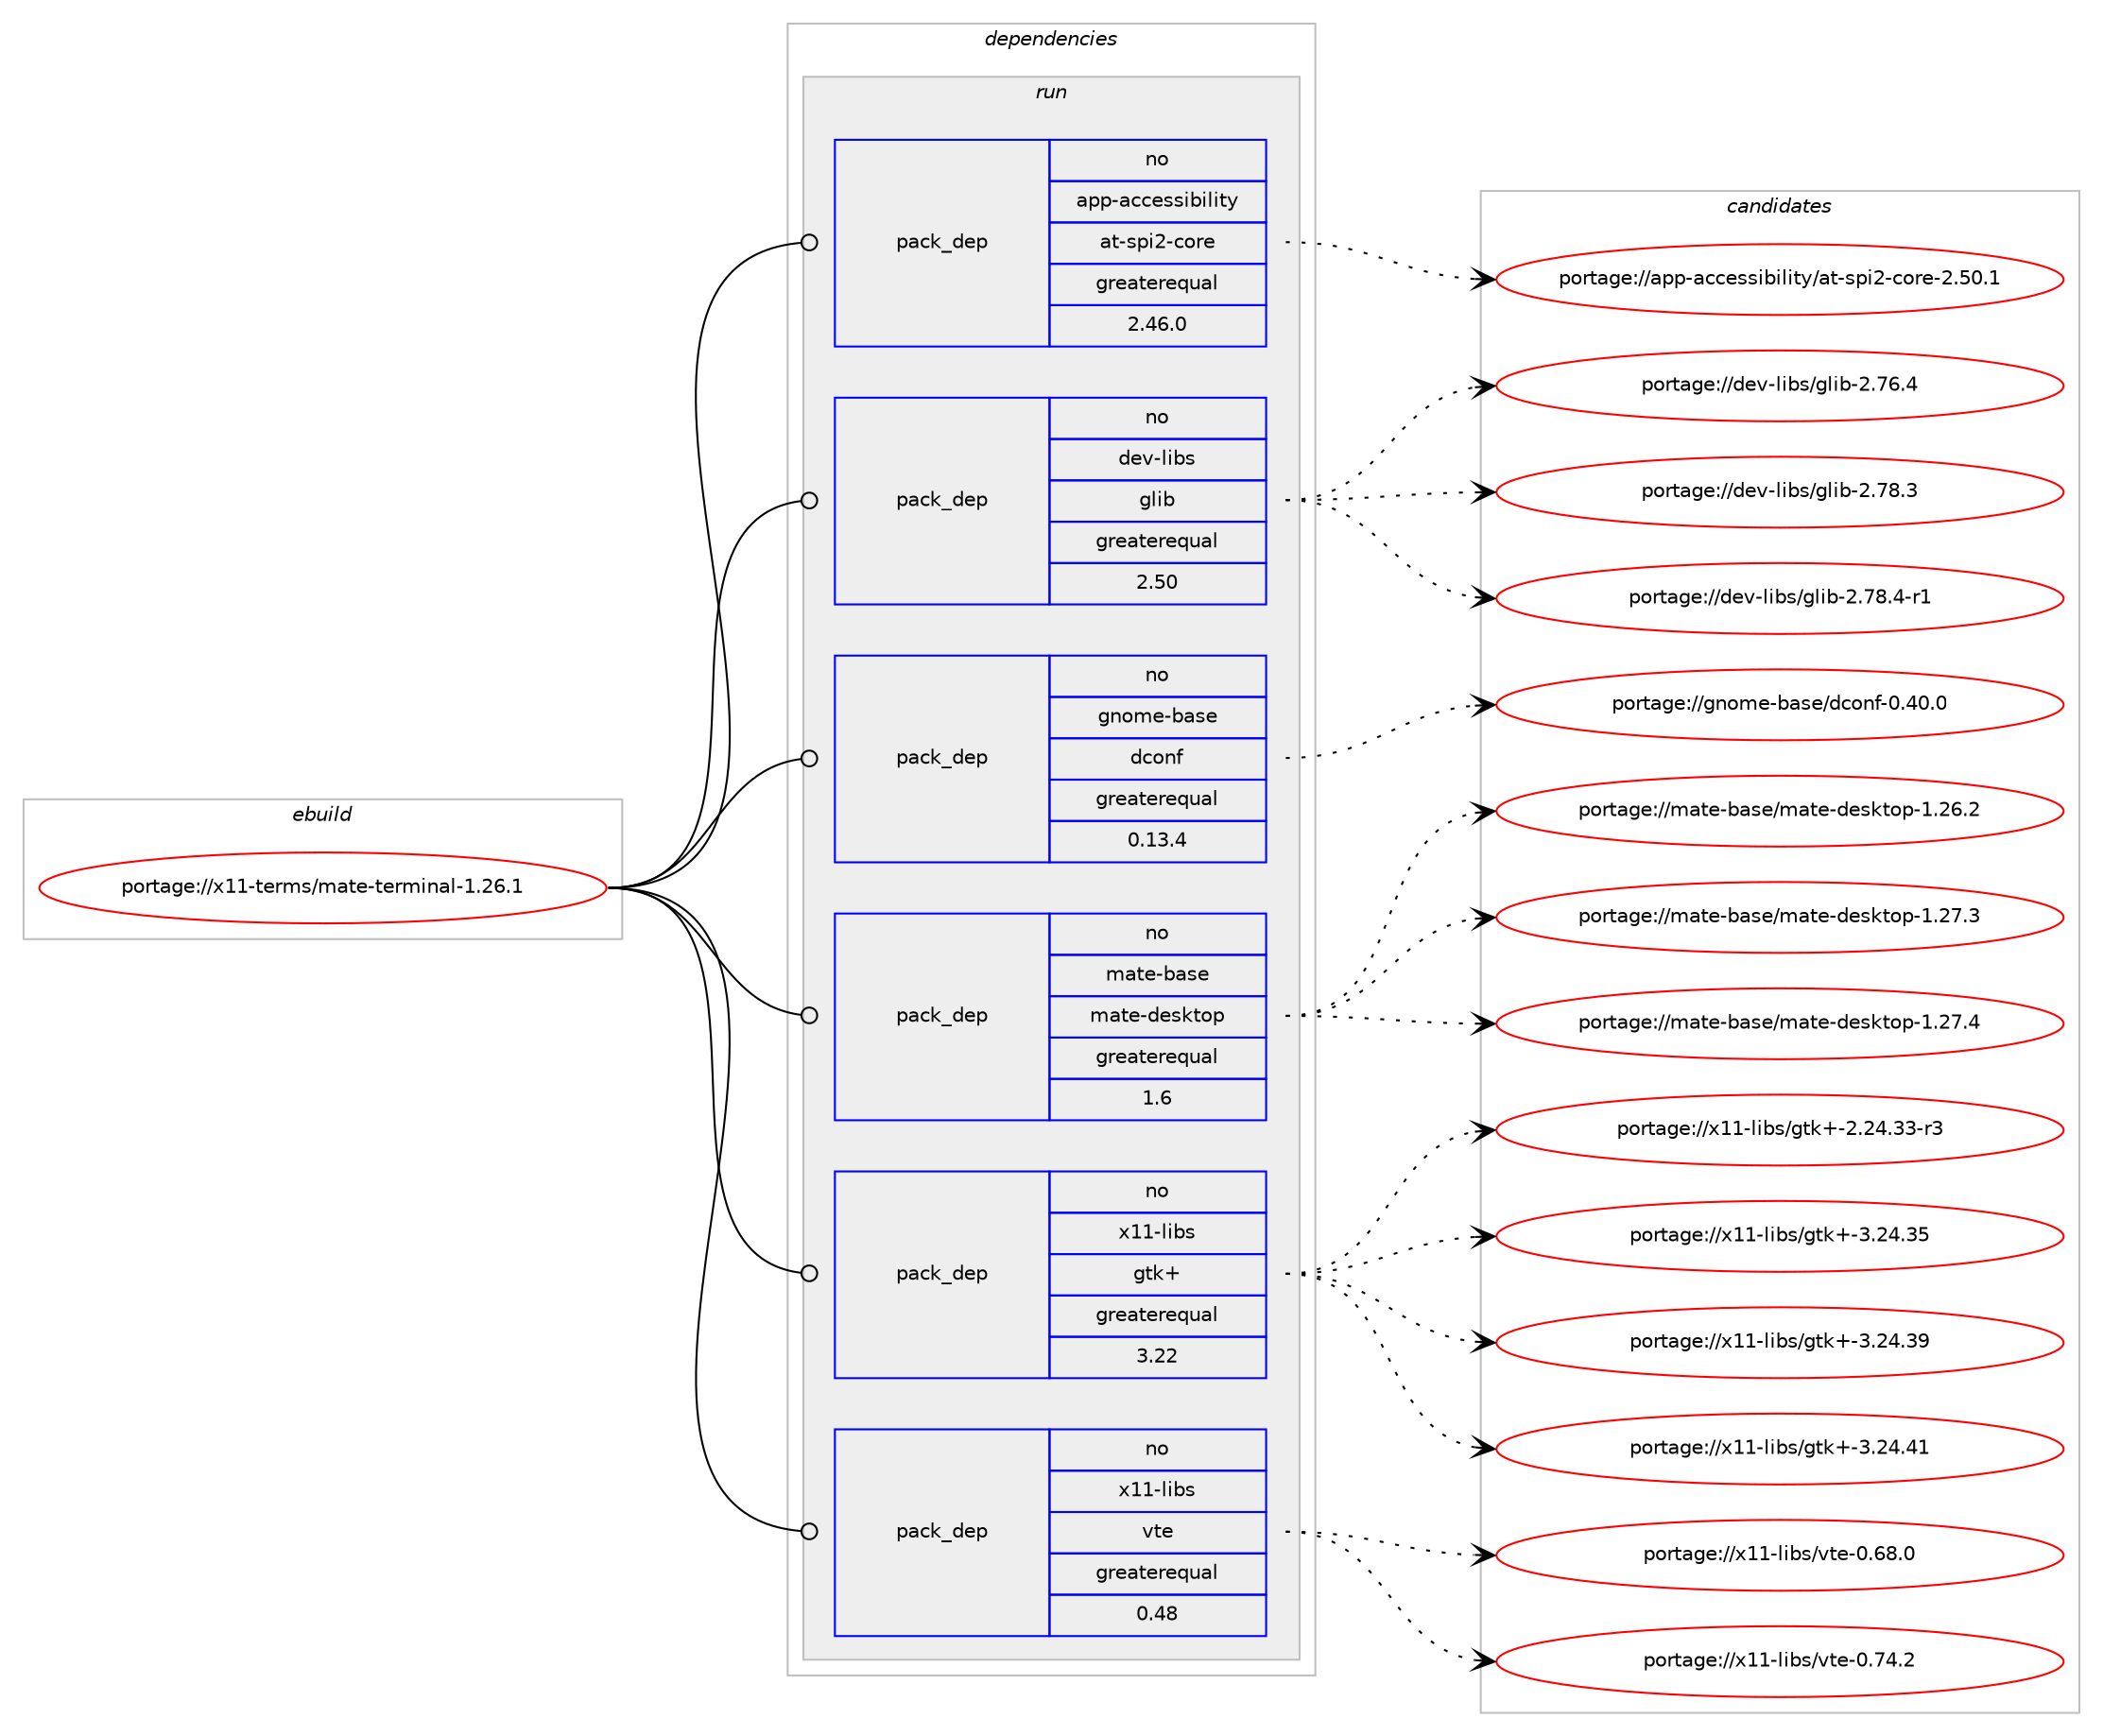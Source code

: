 digraph prolog {

# *************
# Graph options
# *************

newrank=true;
concentrate=true;
compound=true;
graph [rankdir=LR,fontname=Helvetica,fontsize=10,ranksep=1.5];#, ranksep=2.5, nodesep=0.2];
edge  [arrowhead=vee];
node  [fontname=Helvetica,fontsize=10];

# **********
# The ebuild
# **********

subgraph cluster_leftcol {
color=gray;
rank=same;
label=<<i>ebuild</i>>;
id [label="portage://x11-terms/mate-terminal-1.26.1", color=red, width=4, href="../x11-terms/mate-terminal-1.26.1.svg"];
}

# ****************
# The dependencies
# ****************

subgraph cluster_midcol {
color=gray;
label=<<i>dependencies</i>>;
subgraph cluster_compile {
fillcolor="#eeeeee";
style=filled;
label=<<i>compile</i>>;
}
subgraph cluster_compileandrun {
fillcolor="#eeeeee";
style=filled;
label=<<i>compile and run</i>>;
}
subgraph cluster_run {
fillcolor="#eeeeee";
style=filled;
label=<<i>run</i>>;
subgraph pack3270 {
dependency10495 [label=<<TABLE BORDER="0" CELLBORDER="1" CELLSPACING="0" CELLPADDING="4" WIDTH="220"><TR><TD ROWSPAN="6" CELLPADDING="30">pack_dep</TD></TR><TR><TD WIDTH="110">no</TD></TR><TR><TD>app-accessibility</TD></TR><TR><TD>at-spi2-core</TD></TR><TR><TD>greaterequal</TD></TR><TR><TD>2.46.0</TD></TR></TABLE>>, shape=none, color=blue];
}
id:e -> dependency10495:w [weight=20,style="solid",arrowhead="odot"];
subgraph pack3271 {
dependency10496 [label=<<TABLE BORDER="0" CELLBORDER="1" CELLSPACING="0" CELLPADDING="4" WIDTH="220"><TR><TD ROWSPAN="6" CELLPADDING="30">pack_dep</TD></TR><TR><TD WIDTH="110">no</TD></TR><TR><TD>dev-libs</TD></TR><TR><TD>glib</TD></TR><TR><TD>greaterequal</TD></TR><TR><TD>2.50</TD></TR></TABLE>>, shape=none, color=blue];
}
id:e -> dependency10496:w [weight=20,style="solid",arrowhead="odot"];
subgraph pack3272 {
dependency10497 [label=<<TABLE BORDER="0" CELLBORDER="1" CELLSPACING="0" CELLPADDING="4" WIDTH="220"><TR><TD ROWSPAN="6" CELLPADDING="30">pack_dep</TD></TR><TR><TD WIDTH="110">no</TD></TR><TR><TD>gnome-base</TD></TR><TR><TD>dconf</TD></TR><TR><TD>greaterequal</TD></TR><TR><TD>0.13.4</TD></TR></TABLE>>, shape=none, color=blue];
}
id:e -> dependency10497:w [weight=20,style="solid",arrowhead="odot"];
subgraph pack3273 {
dependency10498 [label=<<TABLE BORDER="0" CELLBORDER="1" CELLSPACING="0" CELLPADDING="4" WIDTH="220"><TR><TD ROWSPAN="6" CELLPADDING="30">pack_dep</TD></TR><TR><TD WIDTH="110">no</TD></TR><TR><TD>mate-base</TD></TR><TR><TD>mate-desktop</TD></TR><TR><TD>greaterequal</TD></TR><TR><TD>1.6</TD></TR></TABLE>>, shape=none, color=blue];
}
id:e -> dependency10498:w [weight=20,style="solid",arrowhead="odot"];
# *** BEGIN UNKNOWN DEPENDENCY TYPE (TODO) ***
# id -> package_dependency(portage://x11-terms/mate-terminal-1.26.1,run,no,virtual,libintl,none,[,,],[],[])
# *** END UNKNOWN DEPENDENCY TYPE (TODO) ***

# *** BEGIN UNKNOWN DEPENDENCY TYPE (TODO) ***
# id -> package_dependency(portage://x11-terms/mate-terminal-1.26.1,run,no,x11-libs,gdk-pixbuf,none,[,,],[slot(2)],[])
# *** END UNKNOWN DEPENDENCY TYPE (TODO) ***

subgraph pack3274 {
dependency10499 [label=<<TABLE BORDER="0" CELLBORDER="1" CELLSPACING="0" CELLPADDING="4" WIDTH="220"><TR><TD ROWSPAN="6" CELLPADDING="30">pack_dep</TD></TR><TR><TD WIDTH="110">no</TD></TR><TR><TD>x11-libs</TD></TR><TR><TD>gtk+</TD></TR><TR><TD>greaterequal</TD></TR><TR><TD>3.22</TD></TR></TABLE>>, shape=none, color=blue];
}
id:e -> dependency10499:w [weight=20,style="solid",arrowhead="odot"];
# *** BEGIN UNKNOWN DEPENDENCY TYPE (TODO) ***
# id -> package_dependency(portage://x11-terms/mate-terminal-1.26.1,run,no,x11-libs,libICE,none,[,,],[],[])
# *** END UNKNOWN DEPENDENCY TYPE (TODO) ***

# *** BEGIN UNKNOWN DEPENDENCY TYPE (TODO) ***
# id -> package_dependency(portage://x11-terms/mate-terminal-1.26.1,run,no,x11-libs,libSM,none,[,,],[],[])
# *** END UNKNOWN DEPENDENCY TYPE (TODO) ***

# *** BEGIN UNKNOWN DEPENDENCY TYPE (TODO) ***
# id -> package_dependency(portage://x11-terms/mate-terminal-1.26.1,run,no,x11-libs,libX11,none,[,,],[],[])
# *** END UNKNOWN DEPENDENCY TYPE (TODO) ***

# *** BEGIN UNKNOWN DEPENDENCY TYPE (TODO) ***
# id -> package_dependency(portage://x11-terms/mate-terminal-1.26.1,run,no,x11-libs,pango,none,[,,],[],[])
# *** END UNKNOWN DEPENDENCY TYPE (TODO) ***

subgraph pack3275 {
dependency10500 [label=<<TABLE BORDER="0" CELLBORDER="1" CELLSPACING="0" CELLPADDING="4" WIDTH="220"><TR><TD ROWSPAN="6" CELLPADDING="30">pack_dep</TD></TR><TR><TD WIDTH="110">no</TD></TR><TR><TD>x11-libs</TD></TR><TR><TD>vte</TD></TR><TR><TD>greaterequal</TD></TR><TR><TD>0.48</TD></TR></TABLE>>, shape=none, color=blue];
}
id:e -> dependency10500:w [weight=20,style="solid",arrowhead="odot"];
}
}

# **************
# The candidates
# **************

subgraph cluster_choices {
rank=same;
color=gray;
label=<<i>candidates</i>>;

subgraph choice3270 {
color=black;
nodesep=1;
choice97112112459799991011151151059810510810511612147971164511511210550459911111410145504653484649 [label="portage://app-accessibility/at-spi2-core-2.50.1", color=red, width=4,href="../app-accessibility/at-spi2-core-2.50.1.svg"];
dependency10495:e -> choice97112112459799991011151151059810510810511612147971164511511210550459911111410145504653484649:w [style=dotted,weight="100"];
}
subgraph choice3271 {
color=black;
nodesep=1;
choice1001011184510810598115471031081059845504655544652 [label="portage://dev-libs/glib-2.76.4", color=red, width=4,href="../dev-libs/glib-2.76.4.svg"];
choice1001011184510810598115471031081059845504655564651 [label="portage://dev-libs/glib-2.78.3", color=red, width=4,href="../dev-libs/glib-2.78.3.svg"];
choice10010111845108105981154710310810598455046555646524511449 [label="portage://dev-libs/glib-2.78.4-r1", color=red, width=4,href="../dev-libs/glib-2.78.4-r1.svg"];
dependency10496:e -> choice1001011184510810598115471031081059845504655544652:w [style=dotted,weight="100"];
dependency10496:e -> choice1001011184510810598115471031081059845504655564651:w [style=dotted,weight="100"];
dependency10496:e -> choice10010111845108105981154710310810598455046555646524511449:w [style=dotted,weight="100"];
}
subgraph choice3272 {
color=black;
nodesep=1;
choice103110111109101459897115101471009911111010245484652484648 [label="portage://gnome-base/dconf-0.40.0", color=red, width=4,href="../gnome-base/dconf-0.40.0.svg"];
dependency10497:e -> choice103110111109101459897115101471009911111010245484652484648:w [style=dotted,weight="100"];
}
subgraph choice3273 {
color=black;
nodesep=1;
choice1099711610145989711510147109971161014510010111510711611111245494650544650 [label="portage://mate-base/mate-desktop-1.26.2", color=red, width=4,href="../mate-base/mate-desktop-1.26.2.svg"];
choice1099711610145989711510147109971161014510010111510711611111245494650554651 [label="portage://mate-base/mate-desktop-1.27.3", color=red, width=4,href="../mate-base/mate-desktop-1.27.3.svg"];
choice1099711610145989711510147109971161014510010111510711611111245494650554652 [label="portage://mate-base/mate-desktop-1.27.4", color=red, width=4,href="../mate-base/mate-desktop-1.27.4.svg"];
dependency10498:e -> choice1099711610145989711510147109971161014510010111510711611111245494650544650:w [style=dotted,weight="100"];
dependency10498:e -> choice1099711610145989711510147109971161014510010111510711611111245494650554651:w [style=dotted,weight="100"];
dependency10498:e -> choice1099711610145989711510147109971161014510010111510711611111245494650554652:w [style=dotted,weight="100"];
}
subgraph choice3274 {
color=black;
nodesep=1;
choice12049494510810598115471031161074345504650524651514511451 [label="portage://x11-libs/gtk+-2.24.33-r3", color=red, width=4,href="../x11-libs/gtk+-2.24.33-r3.svg"];
choice1204949451081059811547103116107434551465052465153 [label="portage://x11-libs/gtk+-3.24.35", color=red, width=4,href="../x11-libs/gtk+-3.24.35.svg"];
choice1204949451081059811547103116107434551465052465157 [label="portage://x11-libs/gtk+-3.24.39", color=red, width=4,href="../x11-libs/gtk+-3.24.39.svg"];
choice1204949451081059811547103116107434551465052465249 [label="portage://x11-libs/gtk+-3.24.41", color=red, width=4,href="../x11-libs/gtk+-3.24.41.svg"];
dependency10499:e -> choice12049494510810598115471031161074345504650524651514511451:w [style=dotted,weight="100"];
dependency10499:e -> choice1204949451081059811547103116107434551465052465153:w [style=dotted,weight="100"];
dependency10499:e -> choice1204949451081059811547103116107434551465052465157:w [style=dotted,weight="100"];
dependency10499:e -> choice1204949451081059811547103116107434551465052465249:w [style=dotted,weight="100"];
}
subgraph choice3275 {
color=black;
nodesep=1;
choice120494945108105981154711811610145484654564648 [label="portage://x11-libs/vte-0.68.0", color=red, width=4,href="../x11-libs/vte-0.68.0.svg"];
choice120494945108105981154711811610145484655524650 [label="portage://x11-libs/vte-0.74.2", color=red, width=4,href="../x11-libs/vte-0.74.2.svg"];
dependency10500:e -> choice120494945108105981154711811610145484654564648:w [style=dotted,weight="100"];
dependency10500:e -> choice120494945108105981154711811610145484655524650:w [style=dotted,weight="100"];
}
}

}
